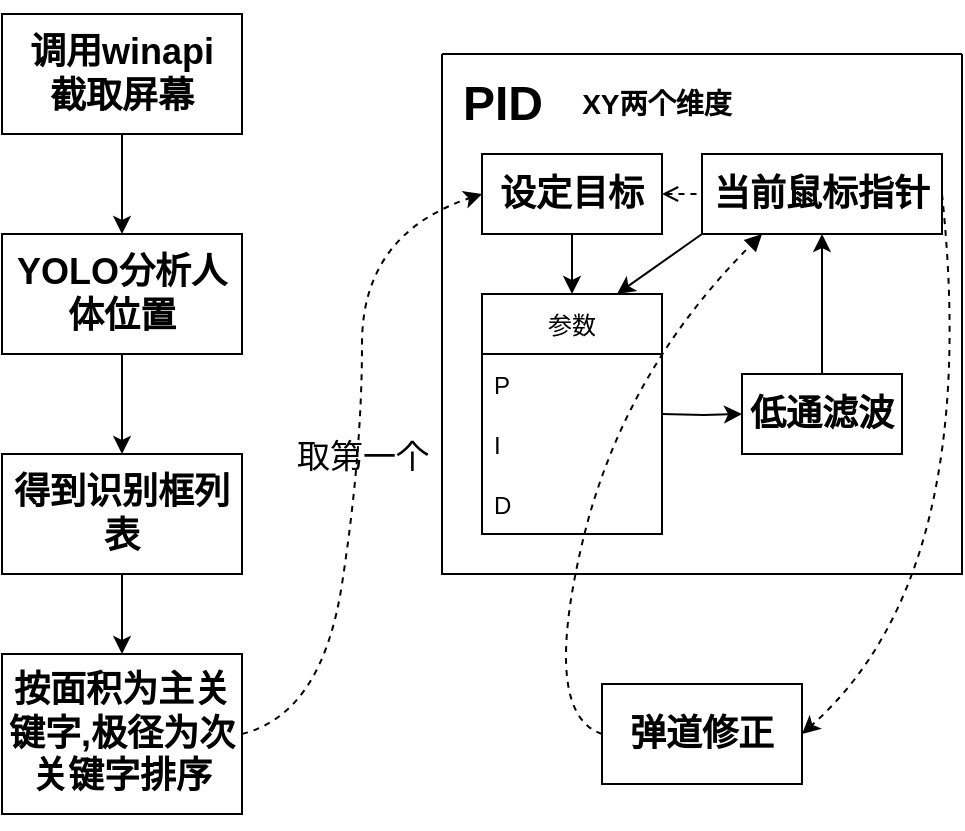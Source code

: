 <mxfile version="17.1.3" type="github"><diagram id="459wdLDcqQXwwc355uqD" name="Page-1"><mxGraphModel dx="1038" dy="588" grid="1" gridSize="10" guides="1" tooltips="1" connect="1" arrows="1" fold="1" page="1" pageScale="1" pageWidth="827" pageHeight="1169" math="0" shadow="0"><root><mxCell id="0"/><mxCell id="1" parent="0"/><mxCell id="emMHzf7CGzQX0htS_6xe-4" style="edgeStyle=orthogonalEdgeStyle;rounded=0;orthogonalLoop=1;jettySize=auto;html=1;" edge="1" parent="1" source="emMHzf7CGzQX0htS_6xe-1" target="emMHzf7CGzQX0htS_6xe-2"><mxGeometry relative="1" as="geometry"/></mxCell><mxCell id="emMHzf7CGzQX0htS_6xe-1" value="&lt;h2&gt;调用winapi&lt;br&gt;截取屏幕&lt;/h2&gt;" style="rounded=0;whiteSpace=wrap;html=1;" vertex="1" parent="1"><mxGeometry x="100" y="40" width="120" height="60" as="geometry"/></mxCell><mxCell id="emMHzf7CGzQX0htS_6xe-6" value="" style="edgeStyle=orthogonalEdgeStyle;rounded=0;orthogonalLoop=1;jettySize=auto;html=1;" edge="1" parent="1" source="emMHzf7CGzQX0htS_6xe-2" target="emMHzf7CGzQX0htS_6xe-5"><mxGeometry relative="1" as="geometry"/></mxCell><mxCell id="emMHzf7CGzQX0htS_6xe-2" value="&lt;h2&gt;YOLO分析人体位置&lt;/h2&gt;" style="rounded=0;whiteSpace=wrap;html=1;" vertex="1" parent="1"><mxGeometry x="100" y="150" width="120" height="60" as="geometry"/></mxCell><mxCell id="emMHzf7CGzQX0htS_6xe-8" value="" style="edgeStyle=orthogonalEdgeStyle;rounded=0;orthogonalLoop=1;jettySize=auto;html=1;" edge="1" parent="1" source="emMHzf7CGzQX0htS_6xe-5" target="emMHzf7CGzQX0htS_6xe-7"><mxGeometry relative="1" as="geometry"/></mxCell><mxCell id="emMHzf7CGzQX0htS_6xe-5" value="&lt;h2&gt;得到识别框列表&lt;/h2&gt;" style="rounded=0;whiteSpace=wrap;html=1;" vertex="1" parent="1"><mxGeometry x="100" y="260" width="120" height="60" as="geometry"/></mxCell><mxCell id="emMHzf7CGzQX0htS_6xe-7" value="&lt;h2&gt;按面积为主关键字,极径为次关键字排序&lt;/h2&gt;" style="rounded=0;whiteSpace=wrap;html=1;" vertex="1" parent="1"><mxGeometry x="100" y="360" width="120" height="80" as="geometry"/></mxCell><mxCell id="emMHzf7CGzQX0htS_6xe-9" value="" style="swimlane;startSize=0;" vertex="1" parent="1"><mxGeometry x="320" y="60" width="260" height="260" as="geometry"/></mxCell><mxCell id="emMHzf7CGzQX0htS_6xe-15" value="&lt;h2&gt;设定目标&lt;/h2&gt;" style="rounded=0;whiteSpace=wrap;html=1;labelBackgroundColor=none;" vertex="1" parent="emMHzf7CGzQX0htS_6xe-9"><mxGeometry x="20" y="50" width="90" height="40" as="geometry"/></mxCell><mxCell id="emMHzf7CGzQX0htS_6xe-12" value="&lt;h1&gt;PID&lt;/h1&gt;" style="text;html=1;align=center;verticalAlign=middle;resizable=0;points=[];autosize=1;strokeColor=none;fillColor=none;" vertex="1" parent="emMHzf7CGzQX0htS_6xe-9"><mxGeometry width="60" height="50" as="geometry"/></mxCell><mxCell id="emMHzf7CGzQX0htS_6xe-16" value="&lt;h2&gt;当前鼠标指针&lt;/h2&gt;" style="rounded=0;whiteSpace=wrap;html=1;labelBackgroundColor=none;" vertex="1" parent="emMHzf7CGzQX0htS_6xe-9"><mxGeometry x="130" y="50" width="120" height="40" as="geometry"/></mxCell><mxCell id="emMHzf7CGzQX0htS_6xe-18" value="&lt;h3&gt;&lt;b&gt;XY两个维度&lt;/b&gt;&lt;/h3&gt;" style="text;html=1;strokeColor=none;fillColor=none;align=center;verticalAlign=middle;whiteSpace=wrap;rounded=0;labelBackgroundColor=none;" vertex="1" parent="emMHzf7CGzQX0htS_6xe-9"><mxGeometry x="60" y="10" width="95" height="30" as="geometry"/></mxCell><mxCell id="emMHzf7CGzQX0htS_6xe-20" value="参数" style="swimlane;fontStyle=0;childLayout=stackLayout;horizontal=1;startSize=30;horizontalStack=0;resizeParent=1;resizeParentMax=0;resizeLast=0;collapsible=1;marginBottom=0;labelBackgroundColor=none;fontSize=12;" vertex="1" parent="emMHzf7CGzQX0htS_6xe-9"><mxGeometry x="20" y="120" width="90" height="120" as="geometry"><mxRectangle x="60" y="100" width="60" height="30" as="alternateBounds"/></mxGeometry></mxCell><mxCell id="emMHzf7CGzQX0htS_6xe-21" value="P" style="text;strokeColor=none;fillColor=none;align=left;verticalAlign=middle;spacingLeft=4;spacingRight=4;overflow=hidden;points=[[0,0.5],[1,0.5]];portConstraint=eastwest;rotatable=0;labelBackgroundColor=none;fontSize=12;" vertex="1" parent="emMHzf7CGzQX0htS_6xe-20"><mxGeometry y="30" width="90" height="30" as="geometry"/></mxCell><mxCell id="emMHzf7CGzQX0htS_6xe-22" value="I" style="text;strokeColor=none;fillColor=none;align=left;verticalAlign=middle;spacingLeft=4;spacingRight=4;overflow=hidden;points=[[0,0.5],[1,0.5]];portConstraint=eastwest;rotatable=0;labelBackgroundColor=none;fontSize=12;" vertex="1" parent="emMHzf7CGzQX0htS_6xe-20"><mxGeometry y="60" width="90" height="30" as="geometry"/></mxCell><mxCell id="emMHzf7CGzQX0htS_6xe-23" value="D" style="text;strokeColor=none;fillColor=none;align=left;verticalAlign=middle;spacingLeft=4;spacingRight=4;overflow=hidden;points=[[0,0.5],[1,0.5]];portConstraint=eastwest;rotatable=0;labelBackgroundColor=none;fontSize=12;" vertex="1" parent="emMHzf7CGzQX0htS_6xe-20"><mxGeometry y="90" width="90" height="30" as="geometry"/></mxCell><mxCell id="emMHzf7CGzQX0htS_6xe-32" value="&lt;h2&gt;低通滤波&lt;/h2&gt;" style="rounded=0;whiteSpace=wrap;html=1;labelBackgroundColor=none;fontSize=12;" vertex="1" parent="emMHzf7CGzQX0htS_6xe-9"><mxGeometry x="150" y="160" width="80" height="40" as="geometry"/></mxCell><mxCell id="emMHzf7CGzQX0htS_6xe-33" value="" style="endArrow=classic;html=1;rounded=0;fontSize=12;exitX=0.5;exitY=1;exitDx=0;exitDy=0;entryX=0.5;entryY=0;entryDx=0;entryDy=0;" edge="1" parent="emMHzf7CGzQX0htS_6xe-9" source="emMHzf7CGzQX0htS_6xe-15" target="emMHzf7CGzQX0htS_6xe-20"><mxGeometry width="50" height="50" relative="1" as="geometry"><mxPoint x="60" y="180" as="sourcePoint"/><mxPoint x="110" y="130" as="targetPoint"/></mxGeometry></mxCell><mxCell id="emMHzf7CGzQX0htS_6xe-34" value="" style="edgeStyle=orthogonalEdgeStyle;rounded=0;orthogonalLoop=1;jettySize=auto;html=1;fontSize=12;" edge="1" parent="emMHzf7CGzQX0htS_6xe-9" target="emMHzf7CGzQX0htS_6xe-32"><mxGeometry relative="1" as="geometry"><mxPoint x="110" y="180" as="sourcePoint"/></mxGeometry></mxCell><mxCell id="emMHzf7CGzQX0htS_6xe-35" value="" style="endArrow=classic;html=1;rounded=0;fontSize=12;exitX=0.5;exitY=0;exitDx=0;exitDy=0;entryX=0.5;entryY=1;entryDx=0;entryDy=0;" edge="1" parent="emMHzf7CGzQX0htS_6xe-9" source="emMHzf7CGzQX0htS_6xe-32" target="emMHzf7CGzQX0htS_6xe-16"><mxGeometry width="50" height="50" relative="1" as="geometry"><mxPoint x="70" y="130" as="sourcePoint"/><mxPoint x="120" y="80" as="targetPoint"/></mxGeometry></mxCell><mxCell id="emMHzf7CGzQX0htS_6xe-36" value="" style="endArrow=none;startArrow=open;html=1;rounded=0;fontSize=12;entryX=0;entryY=0.5;entryDx=0;entryDy=0;exitX=1;exitY=0.5;exitDx=0;exitDy=0;dashed=1;startFill=0;endFill=0;" edge="1" parent="emMHzf7CGzQX0htS_6xe-9" source="emMHzf7CGzQX0htS_6xe-15" target="emMHzf7CGzQX0htS_6xe-16"><mxGeometry width="50" height="50" relative="1" as="geometry"><mxPoint x="70" y="130" as="sourcePoint"/><mxPoint x="120" y="80" as="targetPoint"/></mxGeometry></mxCell><mxCell id="emMHzf7CGzQX0htS_6xe-37" value="" style="endArrow=classic;html=1;rounded=0;fontSize=12;exitX=0;exitY=1;exitDx=0;exitDy=0;entryX=0.75;entryY=0;entryDx=0;entryDy=0;" edge="1" parent="emMHzf7CGzQX0htS_6xe-9" source="emMHzf7CGzQX0htS_6xe-16" target="emMHzf7CGzQX0htS_6xe-20"><mxGeometry width="50" height="50" relative="1" as="geometry"><mxPoint x="70" y="130" as="sourcePoint"/><mxPoint x="120" y="80" as="targetPoint"/></mxGeometry></mxCell><mxCell id="emMHzf7CGzQX0htS_6xe-11" value="" style="curved=1;endArrow=classic;html=1;rounded=0;exitX=1;exitY=0.5;exitDx=0;exitDy=0;entryX=0;entryY=0.5;entryDx=0;entryDy=0;dashed=1;" edge="1" parent="1" source="emMHzf7CGzQX0htS_6xe-7" target="emMHzf7CGzQX0htS_6xe-15"><mxGeometry width="50" height="50" relative="1" as="geometry"><mxPoint x="390" y="280" as="sourcePoint"/><mxPoint x="440" y="230" as="targetPoint"/><Array as="points"><mxPoint x="260" y="390"/><mxPoint x="280" y="260"/><mxPoint x="280" y="150"/></Array></mxGeometry></mxCell><mxCell id="emMHzf7CGzQX0htS_6xe-13" value="&lt;h2&gt;&lt;span style=&quot;font-weight: normal&quot;&gt;取第一个&lt;/span&gt;&lt;/h2&gt;" style="edgeLabel;html=1;align=center;verticalAlign=middle;resizable=0;points=[];labelBackgroundColor=none;horizontal=1;" vertex="1" connectable="0" parent="emMHzf7CGzQX0htS_6xe-11"><mxGeometry x="0.204" y="-3" relative="1" as="geometry"><mxPoint x="-3" y="36" as="offset"/></mxGeometry></mxCell><mxCell id="emMHzf7CGzQX0htS_6xe-40" value="" style="curved=1;endArrow=classic;html=1;rounded=0;dashed=1;fontSize=12;exitX=1;exitY=0.5;exitDx=0;exitDy=0;entryX=1;entryY=0.5;entryDx=0;entryDy=0;" edge="1" parent="1" source="emMHzf7CGzQX0htS_6xe-16" target="emMHzf7CGzQX0htS_6xe-41"><mxGeometry width="50" height="50" relative="1" as="geometry"><mxPoint x="390" y="280" as="sourcePoint"/><mxPoint x="520" y="380" as="targetPoint"/><Array as="points"><mxPoint x="590" y="320"/></Array></mxGeometry></mxCell><mxCell id="emMHzf7CGzQX0htS_6xe-41" value="&lt;h2&gt;弹道修正&lt;/h2&gt;" style="rounded=0;whiteSpace=wrap;html=1;labelBackgroundColor=none;fontSize=12;" vertex="1" parent="1"><mxGeometry x="400" y="375" width="100" height="50" as="geometry"/></mxCell><mxCell id="emMHzf7CGzQX0htS_6xe-43" value="" style="curved=1;endArrow=block;html=1;rounded=0;dashed=1;fontSize=12;exitX=0;exitY=0.5;exitDx=0;exitDy=0;entryX=0.25;entryY=1;entryDx=0;entryDy=0;endFill=1;" edge="1" parent="1" source="emMHzf7CGzQX0htS_6xe-41" target="emMHzf7CGzQX0htS_6xe-16"><mxGeometry width="50" height="50" relative="1" as="geometry"><mxPoint x="390" y="270" as="sourcePoint"/><mxPoint x="440" y="220" as="targetPoint"/><Array as="points"><mxPoint x="370" y="390"/><mxPoint x="410" y="220"/></Array></mxGeometry></mxCell></root></mxGraphModel></diagram></mxfile>